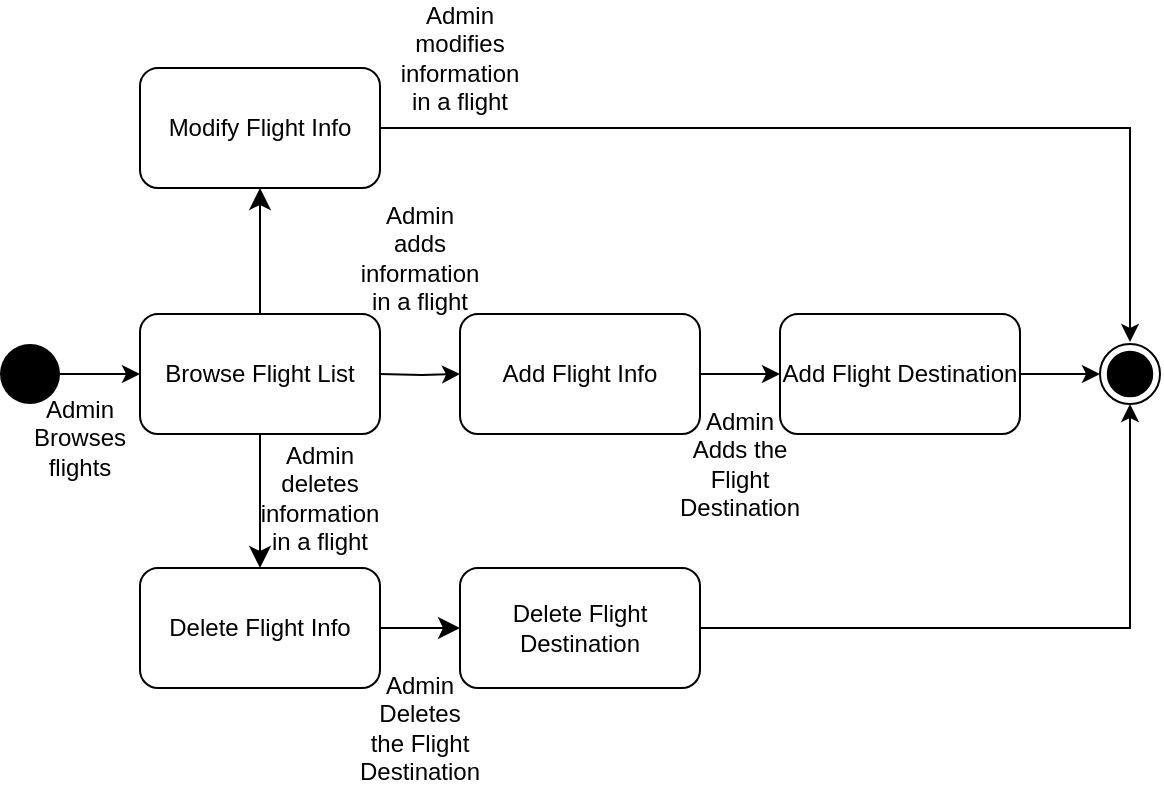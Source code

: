 <mxfile version="22.1.5" type="device">
  <diagram name="Page-1" id="abBVN5bIlJFIel-Z-efZ">
    <mxGraphModel dx="1400" dy="789" grid="1" gridSize="10" guides="1" tooltips="1" connect="1" arrows="1" fold="1" page="1" pageScale="1" pageWidth="850" pageHeight="1100" math="0" shadow="0">
      <root>
        <mxCell id="0" />
        <mxCell id="1" parent="0" />
        <mxCell id="bwhybXAuOZe531-7vFfi-32" style="edgeStyle=orthogonalEdgeStyle;rounded=0;orthogonalLoop=1;jettySize=auto;html=1;" edge="1" parent="1" source="bwhybXAuOZe531-7vFfi-33">
          <mxGeometry relative="1" as="geometry">
            <mxPoint x="160" y="373" as="targetPoint" />
          </mxGeometry>
        </mxCell>
        <mxCell id="bwhybXAuOZe531-7vFfi-33" value="" style="ellipse;whiteSpace=wrap;html=1;aspect=fixed;strokeColor=none;fillColor=#000000;" vertex="1" parent="1">
          <mxGeometry x="90" y="358" width="30" height="30" as="geometry" />
        </mxCell>
        <mxCell id="bwhybXAuOZe531-7vFfi-34" value="" style="edgeStyle=orthogonalEdgeStyle;rounded=0;orthogonalLoop=1;jettySize=auto;html=1;" edge="1" parent="1" target="bwhybXAuOZe531-7vFfi-37">
          <mxGeometry relative="1" as="geometry">
            <mxPoint x="280" y="373" as="sourcePoint" />
          </mxGeometry>
        </mxCell>
        <mxCell id="bwhybXAuOZe531-7vFfi-60" style="edgeStyle=none;curved=1;rounded=0;orthogonalLoop=1;jettySize=auto;html=1;entryX=0.5;entryY=0;entryDx=0;entryDy=0;fontSize=12;startSize=8;endSize=8;" edge="1" parent="1" target="bwhybXAuOZe531-7vFfi-46">
          <mxGeometry relative="1" as="geometry">
            <mxPoint x="220" y="403" as="sourcePoint" />
          </mxGeometry>
        </mxCell>
        <mxCell id="bwhybXAuOZe531-7vFfi-37" value="Add Flight Info" style="whiteSpace=wrap;html=1;rounded=1;" vertex="1" parent="1">
          <mxGeometry x="320" y="343" width="120" height="60" as="geometry" />
        </mxCell>
        <mxCell id="bwhybXAuOZe531-7vFfi-43" value="" style="edgeStyle=orthogonalEdgeStyle;rounded=0;orthogonalLoop=1;jettySize=auto;html=1;" edge="1" parent="1" source="bwhybXAuOZe531-7vFfi-37" target="bwhybXAuOZe531-7vFfi-44">
          <mxGeometry relative="1" as="geometry">
            <mxPoint x="430" y="373" as="sourcePoint" />
            <mxPoint x="630" y="373" as="targetPoint" />
          </mxGeometry>
        </mxCell>
        <mxCell id="bwhybXAuOZe531-7vFfi-44" value="Add Flight Destination" style="whiteSpace=wrap;html=1;rounded=1;" vertex="1" parent="1">
          <mxGeometry x="480" y="343" width="120" height="60" as="geometry" />
        </mxCell>
        <mxCell id="bwhybXAuOZe531-7vFfi-71" style="edgeStyle=none;curved=1;rounded=0;orthogonalLoop=1;jettySize=auto;html=1;fontSize=12;startSize=8;endSize=8;" edge="1" parent="1" source="bwhybXAuOZe531-7vFfi-46" target="bwhybXAuOZe531-7vFfi-61">
          <mxGeometry relative="1" as="geometry" />
        </mxCell>
        <mxCell id="bwhybXAuOZe531-7vFfi-46" value="Delete Flight Info" style="whiteSpace=wrap;html=1;rounded=1;" vertex="1" parent="1">
          <mxGeometry x="160" y="470" width="120" height="60" as="geometry" />
        </mxCell>
        <mxCell id="bwhybXAuOZe531-7vFfi-47" value="" style="edgeStyle=orthogonalEdgeStyle;rounded=0;orthogonalLoop=1;jettySize=auto;html=1;entryX=0;entryY=0.5;entryDx=0;entryDy=0;" edge="1" parent="1" source="bwhybXAuOZe531-7vFfi-44">
          <mxGeometry relative="1" as="geometry">
            <mxPoint x="590" y="373" as="sourcePoint" />
            <mxPoint x="640.0" y="373" as="targetPoint" />
          </mxGeometry>
        </mxCell>
        <mxCell id="bwhybXAuOZe531-7vFfi-50" value="Admin Browses flights" style="text;html=1;strokeColor=none;fillColor=none;align=center;verticalAlign=middle;whiteSpace=wrap;rounded=0;" vertex="1" parent="1">
          <mxGeometry x="100" y="390" width="60" height="30" as="geometry" />
        </mxCell>
        <mxCell id="bwhybXAuOZe531-7vFfi-51" value="Admin adds information in a flight" style="text;html=1;strokeColor=none;fillColor=none;align=center;verticalAlign=middle;whiteSpace=wrap;rounded=0;" vertex="1" parent="1">
          <mxGeometry x="270" y="300" width="60" height="30" as="geometry" />
        </mxCell>
        <mxCell id="bwhybXAuOZe531-7vFfi-52" value="Admin Adds the Flight Destination" style="text;html=1;strokeColor=none;fillColor=none;align=center;verticalAlign=middle;whiteSpace=wrap;rounded=0;" vertex="1" parent="1">
          <mxGeometry x="430" y="403" width="60" height="30" as="geometry" />
        </mxCell>
        <mxCell id="bwhybXAuOZe531-7vFfi-29" value="" style="ellipse;whiteSpace=wrap;html=1;aspect=fixed;container=0;" vertex="1" parent="1">
          <mxGeometry x="640.001" y="358" width="30" height="30" as="geometry" />
        </mxCell>
        <mxCell id="bwhybXAuOZe531-7vFfi-30" value="" style="ellipse;whiteSpace=wrap;html=1;aspect=fixed;fillColor=#000000;container=0;" vertex="1" parent="1">
          <mxGeometry x="643.881" y="361.88" width="22.24" height="22.24" as="geometry" />
        </mxCell>
        <mxCell id="bwhybXAuOZe531-7vFfi-31" style="edgeStyle=orthogonalEdgeStyle;rounded=0;orthogonalLoop=1;jettySize=auto;html=1;exitX=0;exitY=0;exitDx=0;exitDy=0;entryX=0.5;entryY=0;entryDx=0;entryDy=0;" edge="1" parent="1" source="bwhybXAuOZe531-7vFfi-30" target="bwhybXAuOZe531-7vFfi-30">
          <mxGeometry relative="1" as="geometry" />
        </mxCell>
        <mxCell id="bwhybXAuOZe531-7vFfi-61" value="Delete Flight Destination" style="whiteSpace=wrap;html=1;rounded=1;" vertex="1" parent="1">
          <mxGeometry x="320" y="470" width="120" height="60" as="geometry" />
        </mxCell>
        <mxCell id="bwhybXAuOZe531-7vFfi-73" style="edgeStyle=orthogonalEdgeStyle;rounded=0;orthogonalLoop=1;jettySize=auto;html=1;exitX=1;exitY=0.5;exitDx=0;exitDy=0;entryX=0.5;entryY=1;entryDx=0;entryDy=0;" edge="1" parent="1" source="bwhybXAuOZe531-7vFfi-61" target="bwhybXAuOZe531-7vFfi-29">
          <mxGeometry relative="1" as="geometry">
            <mxPoint x="590" y="497" as="sourcePoint" />
            <mxPoint x="655" y="403" as="targetPoint" />
          </mxGeometry>
        </mxCell>
        <mxCell id="bwhybXAuOZe531-7vFfi-75" value="Admin deletes information in a flight" style="text;html=1;strokeColor=none;fillColor=none;align=center;verticalAlign=middle;whiteSpace=wrap;rounded=0;" vertex="1" parent="1">
          <mxGeometry x="220" y="420" width="60" height="30" as="geometry" />
        </mxCell>
        <mxCell id="bwhybXAuOZe531-7vFfi-76" value="Admin Deletes the Flight Destination" style="text;html=1;strokeColor=none;fillColor=none;align=center;verticalAlign=middle;whiteSpace=wrap;rounded=0;" vertex="1" parent="1">
          <mxGeometry x="270" y="535" width="60" height="30" as="geometry" />
        </mxCell>
        <mxCell id="bwhybXAuOZe531-7vFfi-82" value="" style="edgeStyle=none;curved=1;rounded=0;orthogonalLoop=1;jettySize=auto;html=1;fontSize=12;startSize=8;endSize=8;" edge="1" parent="1" source="bwhybXAuOZe531-7vFfi-77" target="bwhybXAuOZe531-7vFfi-80">
          <mxGeometry relative="1" as="geometry" />
        </mxCell>
        <mxCell id="bwhybXAuOZe531-7vFfi-77" value="Browse Flight List" style="rounded=1;whiteSpace=wrap;html=1;" vertex="1" parent="1">
          <mxGeometry x="160" y="343" width="120" height="60" as="geometry" />
        </mxCell>
        <mxCell id="bwhybXAuOZe531-7vFfi-80" value="Modify Flight Info" style="whiteSpace=wrap;html=1;rounded=1;" vertex="1" parent="1">
          <mxGeometry x="160" y="220" width="120" height="60" as="geometry" />
        </mxCell>
        <mxCell id="bwhybXAuOZe531-7vFfi-84" style="edgeStyle=orthogonalEdgeStyle;rounded=0;orthogonalLoop=1;jettySize=auto;html=1;exitX=1;exitY=0.5;exitDx=0;exitDy=0;" edge="1" parent="1" source="bwhybXAuOZe531-7vFfi-80">
          <mxGeometry relative="1" as="geometry">
            <mxPoint x="655" y="357" as="targetPoint" />
            <mxPoint x="550" y="273" as="sourcePoint" />
            <Array as="points">
              <mxPoint x="655" y="250" />
            </Array>
          </mxGeometry>
        </mxCell>
        <mxCell id="bwhybXAuOZe531-7vFfi-85" value="Admin modifies information in a flight" style="text;html=1;strokeColor=none;fillColor=none;align=center;verticalAlign=middle;whiteSpace=wrap;rounded=0;" vertex="1" parent="1">
          <mxGeometry x="290" y="200" width="60" height="30" as="geometry" />
        </mxCell>
      </root>
    </mxGraphModel>
  </diagram>
</mxfile>
